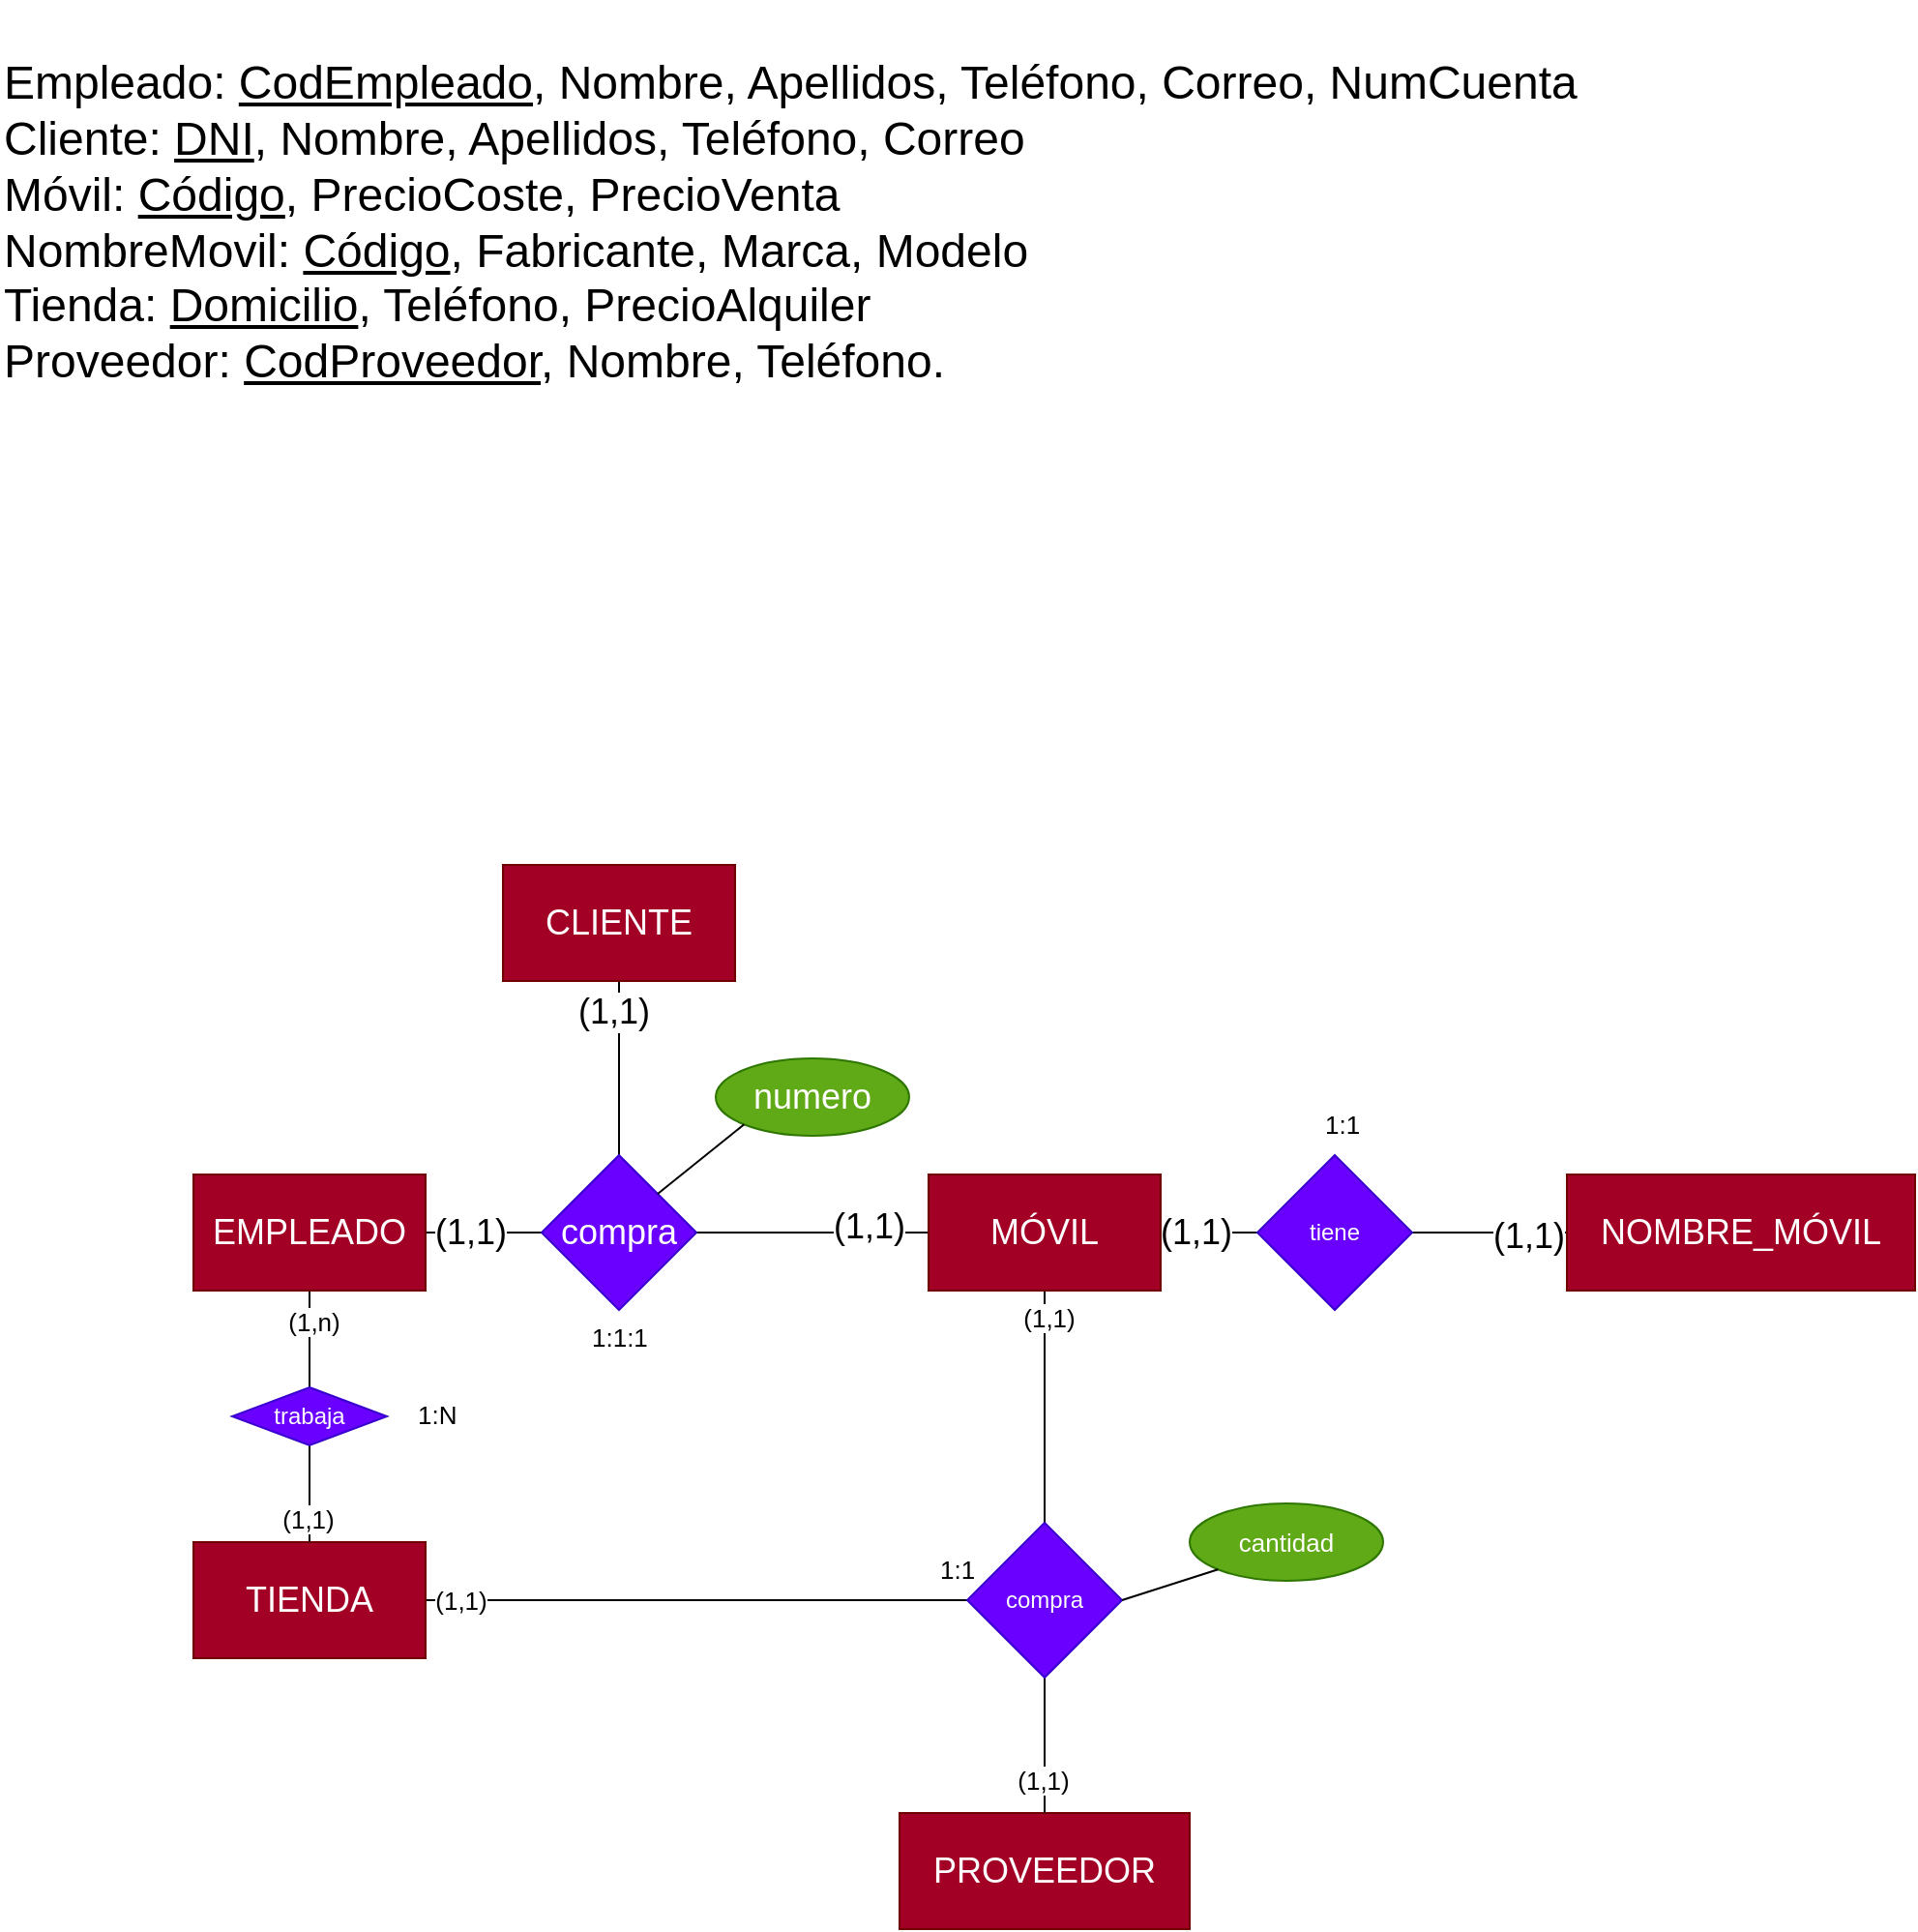 <mxfile version="20.5.1" type="github"><diagram id="R2lEEEUBdFMjLlhIrx00" name="Page-1"><mxGraphModel dx="1021" dy="1368" grid="1" gridSize="10" guides="1" tooltips="1" connect="1" arrows="1" fold="1" page="1" pageScale="1" pageWidth="1169" pageHeight="827" math="0" shadow="0" extFonts="Permanent Marker^https://fonts.googleapis.com/css?family=Permanent+Marker"><root><mxCell id="0"/><mxCell id="1" parent="0"/><mxCell id="H4ovYLmENnHMqPd44oOz-23" value="" style="edgeStyle=none;rounded=0;orthogonalLoop=1;jettySize=auto;html=1;fontSize=18;endArrow=none;endFill=0;" parent="1" source="H4ovYLmENnHMqPd44oOz-1" target="H4ovYLmENnHMqPd44oOz-20" edge="1"><mxGeometry relative="1" as="geometry"/></mxCell><mxCell id="H4ovYLmENnHMqPd44oOz-28" value="(1,1)" style="edgeLabel;html=1;align=center;verticalAlign=middle;resizable=0;points=[];fontSize=18;" parent="H4ovYLmENnHMqPd44oOz-23" connectable="0" vertex="1"><mxGeometry x="-0.256" relative="1" as="geometry"><mxPoint as="offset"/></mxGeometry></mxCell><mxCell id="H4ovYLmENnHMqPd44oOz-38" value="" style="edgeStyle=none;rounded=0;orthogonalLoop=1;jettySize=auto;html=1;fontSize=13;endArrow=none;endFill=0;" parent="1" source="H4ovYLmENnHMqPd44oOz-1" target="H4ovYLmENnHMqPd44oOz-37" edge="1"><mxGeometry relative="1" as="geometry"/></mxCell><mxCell id="H4ovYLmENnHMqPd44oOz-40" value="(1,n)" style="edgeLabel;html=1;align=center;verticalAlign=middle;resizable=0;points=[];fontSize=13;" parent="H4ovYLmENnHMqPd44oOz-38" connectable="0" vertex="1"><mxGeometry x="-0.36" y="2" relative="1" as="geometry"><mxPoint as="offset"/></mxGeometry></mxCell><mxCell id="H4ovYLmENnHMqPd44oOz-1" value="&lt;font style=&quot;font-size: 18px;&quot;&gt;EMPLEADO&lt;/font&gt;" style="whiteSpace=wrap;html=1;align=center;fillColor=#a20025;fontColor=#ffffff;strokeColor=#6F0000;" parent="1" vertex="1"><mxGeometry x="140" y="437" width="120" height="60" as="geometry"/></mxCell><mxCell id="H4ovYLmENnHMqPd44oOz-21" value="" style="edgeStyle=none;rounded=0;orthogonalLoop=1;jettySize=auto;html=1;fontSize=18;endArrow=none;endFill=0;" parent="1" source="H4ovYLmENnHMqPd44oOz-4" target="H4ovYLmENnHMqPd44oOz-20" edge="1"><mxGeometry relative="1" as="geometry"/></mxCell><mxCell id="H4ovYLmENnHMqPd44oOz-29" value="(1,1)" style="edgeLabel;html=1;align=center;verticalAlign=middle;resizable=0;points=[];fontSize=18;" parent="H4ovYLmENnHMqPd44oOz-21" connectable="0" vertex="1"><mxGeometry x="-0.644" y="-3" relative="1" as="geometry"><mxPoint as="offset"/></mxGeometry></mxCell><mxCell id="H4ovYLmENnHMqPd44oOz-4" value="&lt;font style=&quot;font-size: 18px;&quot;&gt;CLIENTE&lt;/font&gt;" style="whiteSpace=wrap;html=1;fillColor=#a20025;fontColor=#ffffff;strokeColor=#6F0000;" parent="1" vertex="1"><mxGeometry x="300" y="277" width="120" height="60" as="geometry"/></mxCell><mxCell id="H4ovYLmENnHMqPd44oOz-10" value="&lt;span style=&quot;font-weight: normal;&quot;&gt;Empleado: &lt;u&gt;CodEmpleado&lt;/u&gt;, Nombre, Apellidos, Teléfono, Correo, NumCuenta&lt;br&gt;Cliente: &lt;u&gt;DNI&lt;/u&gt;, Nombre, Apellidos, Teléfono, Correo&lt;br&gt;Móvil: &lt;u&gt;Código&lt;/u&gt;, PrecioCoste, PrecioVenta&lt;br&gt;NombreMovil: &lt;u&gt;Código&lt;/u&gt;, Fabricante, Marca, Modelo&lt;br&gt;Tienda: &lt;u&gt;Domicilio&lt;/u&gt;, Teléfono, PrecioAlquiler&lt;br&gt;Proveedor: &lt;u&gt;CodProveedor&lt;/u&gt;, Nombre, Teléfono.&lt;br&gt;&lt;/span&gt;" style="text;strokeColor=none;fillColor=none;html=1;fontSize=24;fontStyle=1;verticalAlign=middle;align=left;" parent="1" vertex="1"><mxGeometry x="40" y="-170" width="659" height="230" as="geometry"/></mxCell><mxCell id="H4ovYLmENnHMqPd44oOz-22" value="" style="edgeStyle=none;rounded=0;orthogonalLoop=1;jettySize=auto;html=1;fontSize=18;endArrow=none;endFill=0;" parent="1" source="H4ovYLmENnHMqPd44oOz-11" target="H4ovYLmENnHMqPd44oOz-20" edge="1"><mxGeometry relative="1" as="geometry"/></mxCell><mxCell id="H4ovYLmENnHMqPd44oOz-27" value="(1,1)" style="edgeLabel;html=1;align=center;verticalAlign=middle;resizable=0;points=[];fontSize=18;" parent="H4ovYLmENnHMqPd44oOz-22" connectable="0" vertex="1"><mxGeometry x="-0.485" y="-3" relative="1" as="geometry"><mxPoint as="offset"/></mxGeometry></mxCell><mxCell id="H4ovYLmENnHMqPd44oOz-32" value="" style="edgeStyle=none;rounded=0;orthogonalLoop=1;jettySize=auto;html=1;fontSize=18;endArrow=none;endFill=0;" parent="1" source="H4ovYLmENnHMqPd44oOz-11" target="H4ovYLmENnHMqPd44oOz-31" edge="1"><mxGeometry relative="1" as="geometry"/></mxCell><mxCell id="H4ovYLmENnHMqPd44oOz-35" value="(1,1)" style="edgeLabel;html=1;align=center;verticalAlign=middle;resizable=0;points=[];fontSize=18;" parent="H4ovYLmENnHMqPd44oOz-32" connectable="0" vertex="1"><mxGeometry x="-0.293" relative="1" as="geometry"><mxPoint as="offset"/></mxGeometry></mxCell><mxCell id="H4ovYLmENnHMqPd44oOz-43" value="" style="edgeStyle=none;rounded=0;orthogonalLoop=1;jettySize=auto;html=1;fontSize=13;endArrow=none;endFill=0;" parent="1" source="H4ovYLmENnHMqPd44oOz-11" target="H4ovYLmENnHMqPd44oOz-42" edge="1"><mxGeometry relative="1" as="geometry"/></mxCell><mxCell id="H4ovYLmENnHMqPd44oOz-50" value="(1,1)" style="edgeLabel;html=1;align=center;verticalAlign=middle;resizable=0;points=[];fontSize=13;" parent="H4ovYLmENnHMqPd44oOz-43" connectable="0" vertex="1"><mxGeometry x="-0.767" y="2" relative="1" as="geometry"><mxPoint as="offset"/></mxGeometry></mxCell><mxCell id="H4ovYLmENnHMqPd44oOz-11" value="&lt;font style=&quot;font-size: 18px;&quot;&gt;MÓVIL&lt;/font&gt;" style="whiteSpace=wrap;html=1;fillColor=#a20025;fontColor=#ffffff;strokeColor=#6F0000;" parent="1" vertex="1"><mxGeometry x="520" y="437" width="120" height="60" as="geometry"/></mxCell><mxCell id="H4ovYLmENnHMqPd44oOz-33" value="" style="edgeStyle=none;rounded=0;orthogonalLoop=1;jettySize=auto;html=1;fontSize=18;endArrow=none;endFill=0;" parent="1" source="H4ovYLmENnHMqPd44oOz-17" target="H4ovYLmENnHMqPd44oOz-31" edge="1"><mxGeometry relative="1" as="geometry"/></mxCell><mxCell id="H4ovYLmENnHMqPd44oOz-34" value="(1,1)" style="edgeLabel;html=1;align=center;verticalAlign=middle;resizable=0;points=[];fontSize=18;" parent="H4ovYLmENnHMqPd44oOz-33" connectable="0" vertex="1"><mxGeometry x="-0.483" y="2" relative="1" as="geometry"><mxPoint as="offset"/></mxGeometry></mxCell><mxCell id="H4ovYLmENnHMqPd44oOz-17" value="&lt;font style=&quot;font-size: 18px;&quot;&gt;NOMBRE_MÓVIL&lt;/font&gt;" style="whiteSpace=wrap;html=1;fillColor=#a20025;fontColor=#ffffff;strokeColor=#6F0000;" parent="1" vertex="1"><mxGeometry x="850" y="437" width="180" height="60" as="geometry"/></mxCell><mxCell id="H4ovYLmENnHMqPd44oOz-46" value="" style="edgeStyle=none;rounded=0;orthogonalLoop=1;jettySize=auto;html=1;fontSize=13;endArrow=none;endFill=0;entryX=0;entryY=0.5;entryDx=0;entryDy=0;" parent="1" source="H4ovYLmENnHMqPd44oOz-18" target="H4ovYLmENnHMqPd44oOz-42" edge="1"><mxGeometry relative="1" as="geometry"><mxPoint x="340" y="657" as="targetPoint"/></mxGeometry></mxCell><mxCell id="H4ovYLmENnHMqPd44oOz-49" value="(1,1)" style="edgeLabel;html=1;align=center;verticalAlign=middle;resizable=0;points=[];fontSize=13;" parent="H4ovYLmENnHMqPd44oOz-46" connectable="0" vertex="1"><mxGeometry x="-0.874" relative="1" as="geometry"><mxPoint as="offset"/></mxGeometry></mxCell><mxCell id="H4ovYLmENnHMqPd44oOz-18" value="&lt;font style=&quot;font-size: 18px;&quot;&gt;TIENDA&lt;br&gt;&lt;/font&gt;" style="whiteSpace=wrap;html=1;fillColor=#a20025;fontColor=#ffffff;strokeColor=#6F0000;" parent="1" vertex="1"><mxGeometry x="140" y="627" width="120" height="60" as="geometry"/></mxCell><mxCell id="H4ovYLmENnHMqPd44oOz-19" value="&lt;font style=&quot;font-size: 18px;&quot;&gt;PROVEEDOR&lt;br&gt;&lt;/font&gt;" style="whiteSpace=wrap;html=1;fillColor=#a20025;fontColor=#ffffff;strokeColor=#6F0000;" parent="1" vertex="1"><mxGeometry x="505" y="767" width="150" height="60" as="geometry"/></mxCell><mxCell id="H4ovYLmENnHMqPd44oOz-20" value="compra" style="rhombus;whiteSpace=wrap;html=1;fontSize=18;fillColor=#6a00ff;fontColor=#ffffff;strokeColor=#3700CC;" parent="1" vertex="1"><mxGeometry x="320" y="427" width="80" height="80" as="geometry"/></mxCell><mxCell id="H4ovYLmENnHMqPd44oOz-24" value="numero" style="ellipse;whiteSpace=wrap;html=1;align=center;fontSize=18;fillColor=#60a917;fontColor=#ffffff;strokeColor=#2D7600;" parent="1" vertex="1"><mxGeometry x="410" y="377" width="100" height="40" as="geometry"/></mxCell><mxCell id="H4ovYLmENnHMqPd44oOz-26" value="" style="endArrow=none;html=1;rounded=0;fontSize=18;exitX=1;exitY=0;exitDx=0;exitDy=0;entryX=0;entryY=1;entryDx=0;entryDy=0;" parent="1" source="H4ovYLmENnHMqPd44oOz-20" target="H4ovYLmENnHMqPd44oOz-24" edge="1"><mxGeometry relative="1" as="geometry"><mxPoint x="370" y="517" as="sourcePoint"/><mxPoint x="530" y="517" as="targetPoint"/></mxGeometry></mxCell><mxCell id="H4ovYLmENnHMqPd44oOz-30" value="1:1:1" style="text;strokeColor=none;fillColor=none;spacingLeft=4;spacingRight=4;overflow=hidden;rotatable=0;points=[[0,0.5],[1,0.5]];portConstraint=eastwest;fontSize=13;" parent="1" vertex="1"><mxGeometry x="340" y="507" width="40" height="30" as="geometry"/></mxCell><mxCell id="H4ovYLmENnHMqPd44oOz-31" value="tiene" style="rhombus;whiteSpace=wrap;html=1;fillColor=#6a00ff;fontColor=#ffffff;strokeColor=#3700CC;" parent="1" vertex="1"><mxGeometry x="690" y="427" width="80" height="80" as="geometry"/></mxCell><mxCell id="H4ovYLmENnHMqPd44oOz-36" value="1:1" style="text;strokeColor=none;fillColor=none;spacingLeft=4;spacingRight=4;overflow=hidden;rotatable=0;points=[[0,0.5],[1,0.5]];portConstraint=eastwest;fontSize=13;" parent="1" vertex="1"><mxGeometry x="719" y="397" width="40" height="30" as="geometry"/></mxCell><mxCell id="H4ovYLmENnHMqPd44oOz-39" value="" style="edgeStyle=none;rounded=0;orthogonalLoop=1;jettySize=auto;html=1;fontSize=13;endArrow=none;endFill=0;" parent="1" source="H4ovYLmENnHMqPd44oOz-37" target="H4ovYLmENnHMqPd44oOz-18" edge="1"><mxGeometry relative="1" as="geometry"/></mxCell><mxCell id="H4ovYLmENnHMqPd44oOz-41" value="(1,1)" style="edgeLabel;html=1;align=center;verticalAlign=middle;resizable=0;points=[];fontSize=13;" parent="H4ovYLmENnHMqPd44oOz-39" connectable="0" vertex="1"><mxGeometry x="0.493" y="-1" relative="1" as="geometry"><mxPoint as="offset"/></mxGeometry></mxCell><mxCell id="H4ovYLmENnHMqPd44oOz-37" value="trabaja" style="rhombus;whiteSpace=wrap;html=1;fillColor=#6a00ff;fontColor=#ffffff;strokeColor=#3700CC;" parent="1" vertex="1"><mxGeometry x="160" y="547" width="80" height="30" as="geometry"/></mxCell><mxCell id="H4ovYLmENnHMqPd44oOz-44" value="" style="edgeStyle=none;rounded=0;orthogonalLoop=1;jettySize=auto;html=1;fontSize=13;endArrow=none;endFill=0;" parent="1" source="H4ovYLmENnHMqPd44oOz-42" target="H4ovYLmENnHMqPd44oOz-19" edge="1"><mxGeometry relative="1" as="geometry"/></mxCell><mxCell id="H4ovYLmENnHMqPd44oOz-51" value="(1,1)" style="edgeLabel;html=1;align=center;verticalAlign=middle;resizable=0;points=[];fontSize=13;" parent="H4ovYLmENnHMqPd44oOz-44" connectable="0" vertex="1"><mxGeometry x="0.505" y="-1" relative="1" as="geometry"><mxPoint as="offset"/></mxGeometry></mxCell><mxCell id="H4ovYLmENnHMqPd44oOz-42" value="compra" style="rhombus;whiteSpace=wrap;html=1;fillColor=#6a00ff;fontColor=#ffffff;strokeColor=#3700CC;" parent="1" vertex="1"><mxGeometry x="540" y="617" width="80" height="80" as="geometry"/></mxCell><mxCell id="H4ovYLmENnHMqPd44oOz-47" value="cantidad" style="ellipse;whiteSpace=wrap;html=1;align=center;fontSize=13;fillColor=#60a917;fontColor=#ffffff;strokeColor=#2D7600;" parent="1" vertex="1"><mxGeometry x="655" y="607" width="100" height="40" as="geometry"/></mxCell><mxCell id="H4ovYLmENnHMqPd44oOz-48" value="" style="endArrow=none;html=1;rounded=0;fontSize=13;entryX=0;entryY=1;entryDx=0;entryDy=0;exitX=1;exitY=0.5;exitDx=0;exitDy=0;" parent="1" source="H4ovYLmENnHMqPd44oOz-42" target="H4ovYLmENnHMqPd44oOz-47" edge="1"><mxGeometry relative="1" as="geometry"><mxPoint x="280" y="677" as="sourcePoint"/><mxPoint x="440" y="677" as="targetPoint"/></mxGeometry></mxCell><mxCell id="nHZMRzlQvYpWQ6ptfXkq-1" value="1:1" style="text;strokeColor=none;fillColor=none;spacingLeft=4;spacingRight=4;overflow=hidden;rotatable=0;points=[[0,0.5],[1,0.5]];portConstraint=eastwest;fontSize=13;" parent="1" vertex="1"><mxGeometry x="520" y="627" width="40" height="30" as="geometry"/></mxCell><mxCell id="nHZMRzlQvYpWQ6ptfXkq-2" value="1:N" style="text;strokeColor=none;fillColor=none;spacingLeft=4;spacingRight=4;overflow=hidden;rotatable=0;points=[[0,0.5],[1,0.5]];portConstraint=eastwest;fontSize=13;" parent="1" vertex="1"><mxGeometry x="250" y="547" width="40" height="30" as="geometry"/></mxCell></root></mxGraphModel></diagram></mxfile>